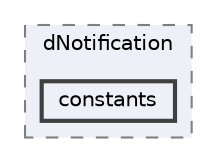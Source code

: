 digraph "repository/dNotification/src/main/java/com/sterlite/cal/dNotification/constants"
{
 // LATEX_PDF_SIZE
  bgcolor="transparent";
  edge [fontname=Helvetica,fontsize=10,labelfontname=Helvetica,labelfontsize=10];
  node [fontname=Helvetica,fontsize=10,shape=box,height=0.2,width=0.4];
  compound=true
  subgraph clusterdir_f3f0fd850f9af0d5201651e761fc2893 {
    graph [ bgcolor="#edf0f7", pencolor="grey50", label="dNotification", fontname=Helvetica,fontsize=10 style="filled,dashed", URL="dir_f3f0fd850f9af0d5201651e761fc2893.html",tooltip=""]
  dir_759cc3633bd7f2aa3bca171ee99b617b [label="constants", fillcolor="#edf0f7", color="grey25", style="filled,bold", URL="dir_759cc3633bd7f2aa3bca171ee99b617b.html",tooltip=""];
  }
}
